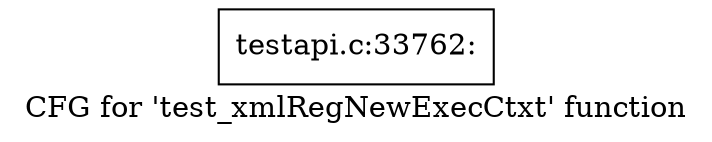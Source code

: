 digraph "CFG for 'test_xmlRegNewExecCtxt' function" {
	label="CFG for 'test_xmlRegNewExecCtxt' function";

	Node0x52eeca0 [shape=record,label="{testapi.c:33762:}"];
}
